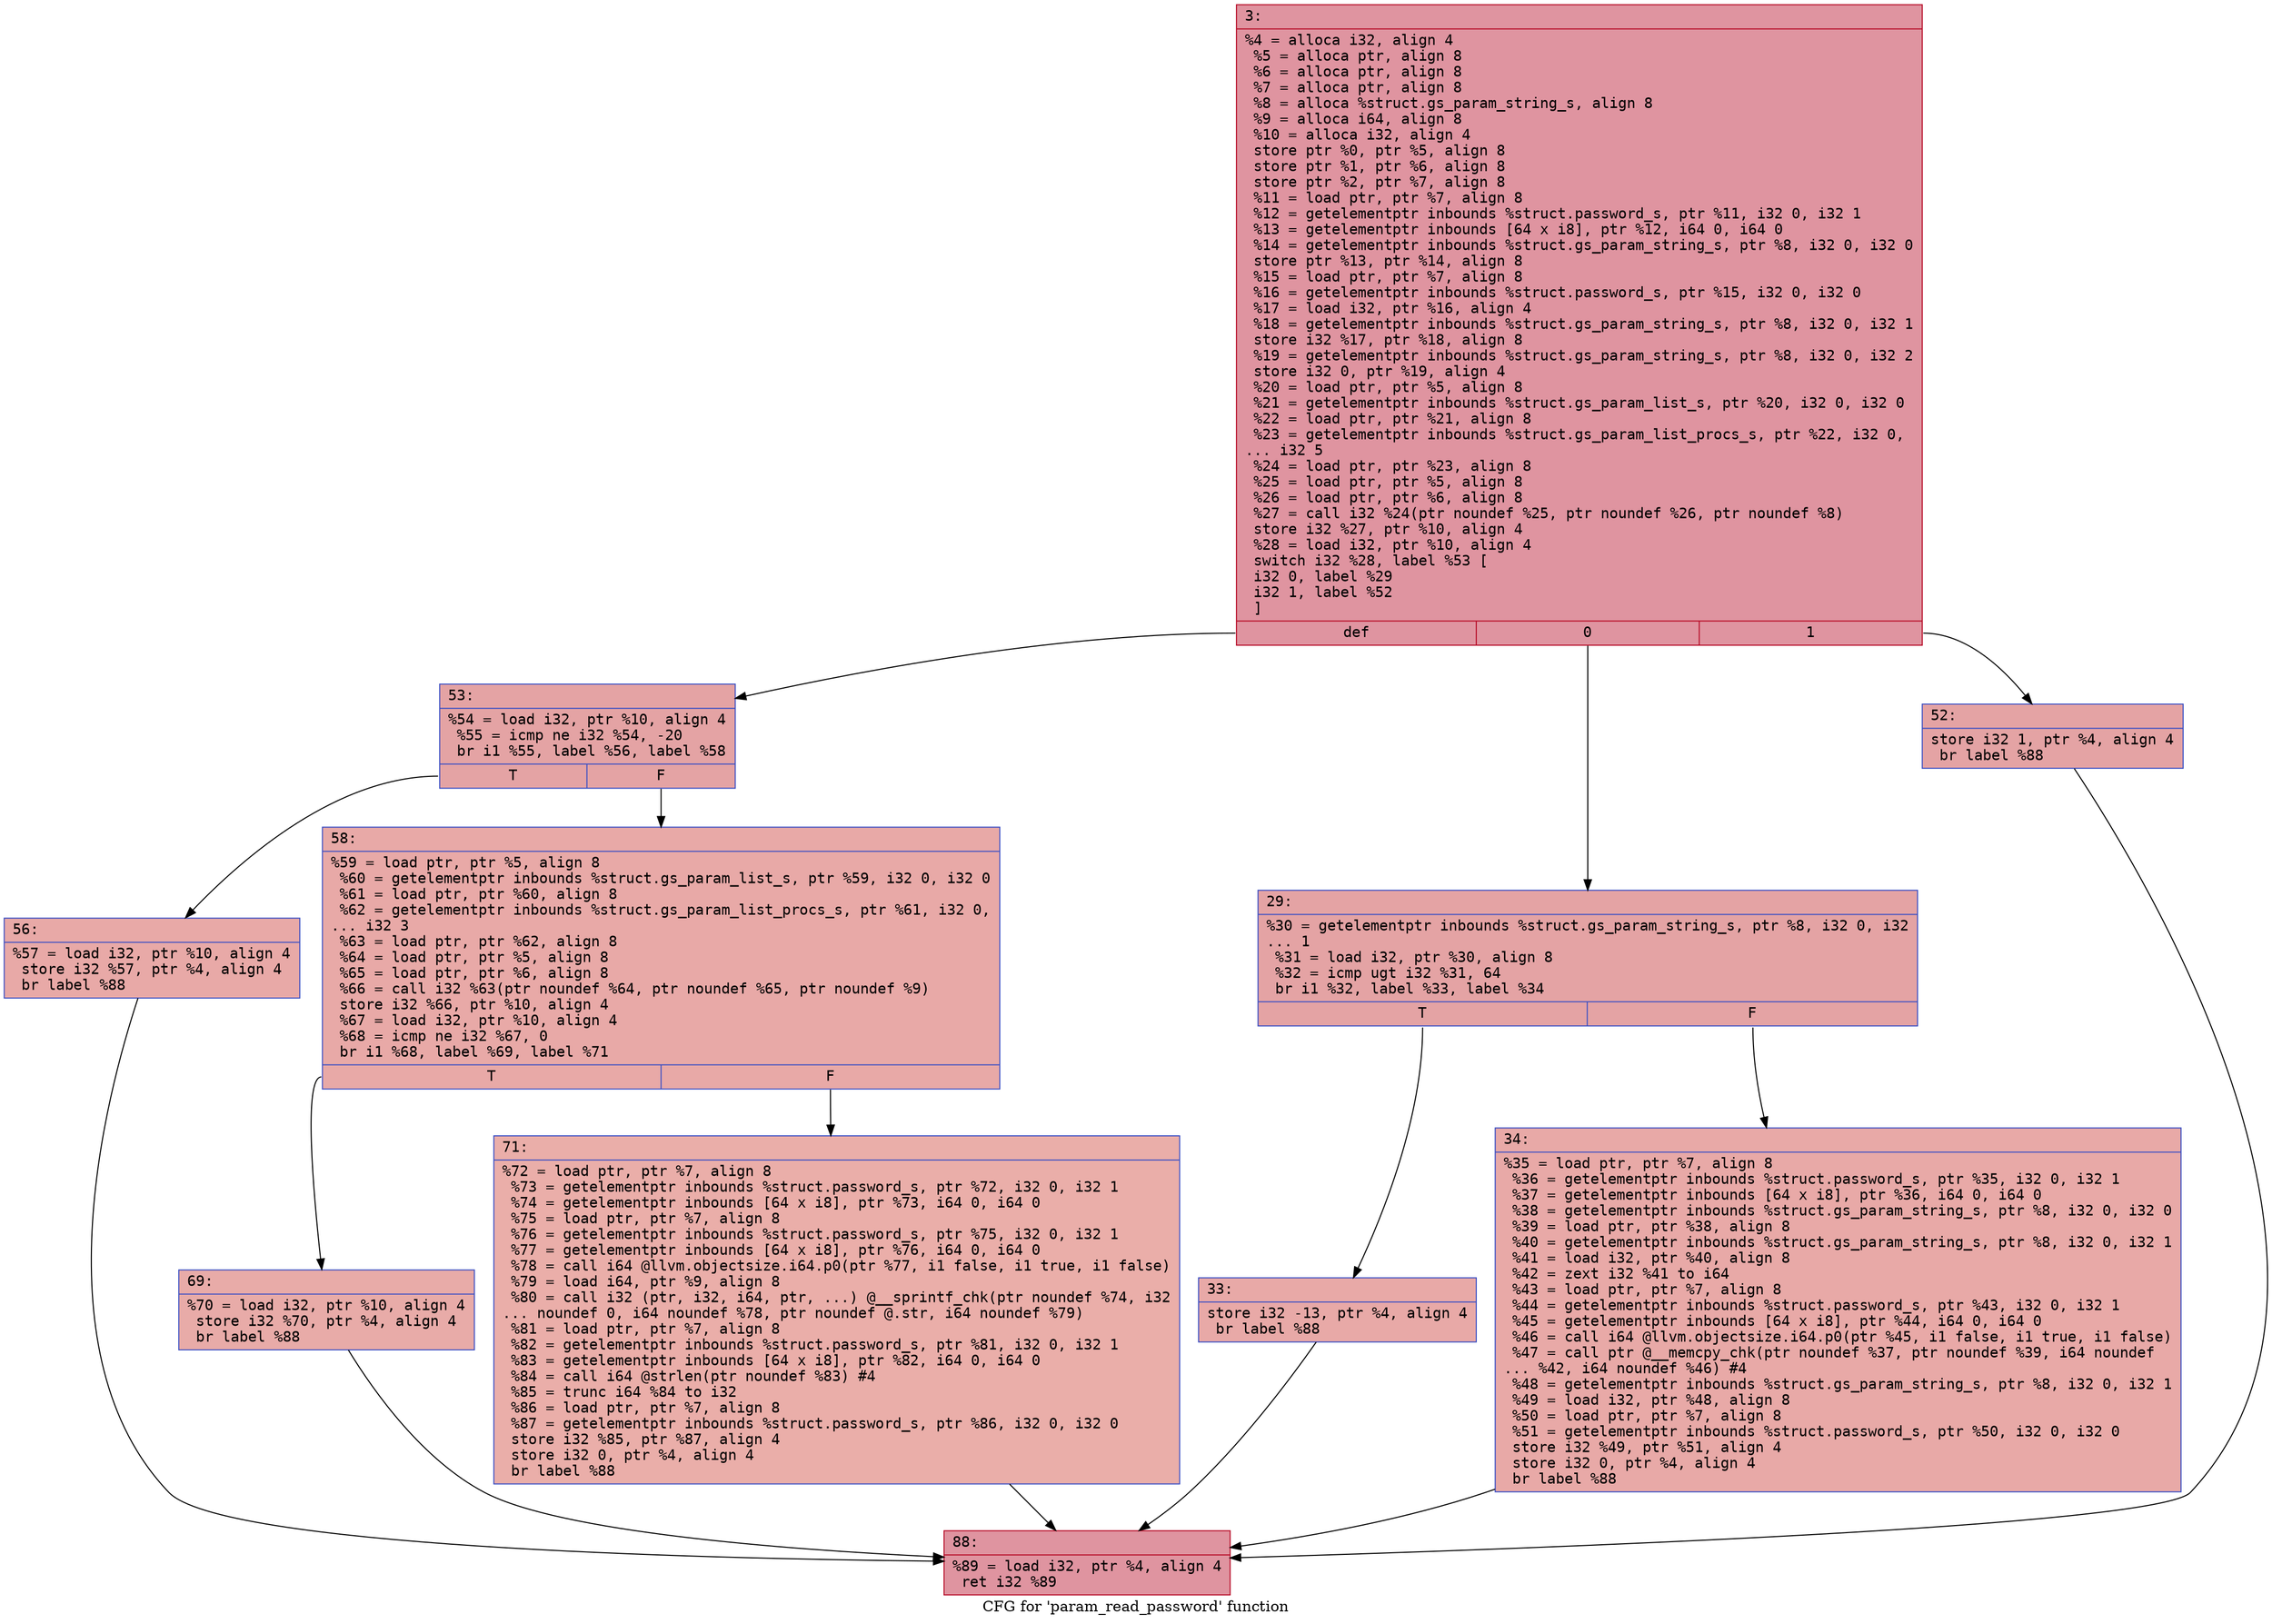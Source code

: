 digraph "CFG for 'param_read_password' function" {
	label="CFG for 'param_read_password' function";

	Node0x600001f55ef0 [shape=record,color="#b70d28ff", style=filled, fillcolor="#b70d2870" fontname="Courier",label="{3:\l|  %4 = alloca i32, align 4\l  %5 = alloca ptr, align 8\l  %6 = alloca ptr, align 8\l  %7 = alloca ptr, align 8\l  %8 = alloca %struct.gs_param_string_s, align 8\l  %9 = alloca i64, align 8\l  %10 = alloca i32, align 4\l  store ptr %0, ptr %5, align 8\l  store ptr %1, ptr %6, align 8\l  store ptr %2, ptr %7, align 8\l  %11 = load ptr, ptr %7, align 8\l  %12 = getelementptr inbounds %struct.password_s, ptr %11, i32 0, i32 1\l  %13 = getelementptr inbounds [64 x i8], ptr %12, i64 0, i64 0\l  %14 = getelementptr inbounds %struct.gs_param_string_s, ptr %8, i32 0, i32 0\l  store ptr %13, ptr %14, align 8\l  %15 = load ptr, ptr %7, align 8\l  %16 = getelementptr inbounds %struct.password_s, ptr %15, i32 0, i32 0\l  %17 = load i32, ptr %16, align 4\l  %18 = getelementptr inbounds %struct.gs_param_string_s, ptr %8, i32 0, i32 1\l  store i32 %17, ptr %18, align 8\l  %19 = getelementptr inbounds %struct.gs_param_string_s, ptr %8, i32 0, i32 2\l  store i32 0, ptr %19, align 4\l  %20 = load ptr, ptr %5, align 8\l  %21 = getelementptr inbounds %struct.gs_param_list_s, ptr %20, i32 0, i32 0\l  %22 = load ptr, ptr %21, align 8\l  %23 = getelementptr inbounds %struct.gs_param_list_procs_s, ptr %22, i32 0,\l... i32 5\l  %24 = load ptr, ptr %23, align 8\l  %25 = load ptr, ptr %5, align 8\l  %26 = load ptr, ptr %6, align 8\l  %27 = call i32 %24(ptr noundef %25, ptr noundef %26, ptr noundef %8)\l  store i32 %27, ptr %10, align 4\l  %28 = load i32, ptr %10, align 4\l  switch i32 %28, label %53 [\l    i32 0, label %29\l    i32 1, label %52\l  ]\l|{<s0>def|<s1>0|<s2>1}}"];
	Node0x600001f55ef0:s0 -> Node0x600001f56080[tooltip="3 -> 53\nProbability 33.33%" ];
	Node0x600001f55ef0:s1 -> Node0x600001f55f40[tooltip="3 -> 29\nProbability 33.33%" ];
	Node0x600001f55ef0:s2 -> Node0x600001f56030[tooltip="3 -> 52\nProbability 33.33%" ];
	Node0x600001f55f40 [shape=record,color="#3d50c3ff", style=filled, fillcolor="#c32e3170" fontname="Courier",label="{29:\l|  %30 = getelementptr inbounds %struct.gs_param_string_s, ptr %8, i32 0, i32\l... 1\l  %31 = load i32, ptr %30, align 8\l  %32 = icmp ugt i32 %31, 64\l  br i1 %32, label %33, label %34\l|{<s0>T|<s1>F}}"];
	Node0x600001f55f40:s0 -> Node0x600001f55f90[tooltip="29 -> 33\nProbability 50.00%" ];
	Node0x600001f55f40:s1 -> Node0x600001f55fe0[tooltip="29 -> 34\nProbability 50.00%" ];
	Node0x600001f55f90 [shape=record,color="#3d50c3ff", style=filled, fillcolor="#ca3b3770" fontname="Courier",label="{33:\l|  store i32 -13, ptr %4, align 4\l  br label %88\l}"];
	Node0x600001f55f90 -> Node0x600001f56210[tooltip="33 -> 88\nProbability 100.00%" ];
	Node0x600001f55fe0 [shape=record,color="#3d50c3ff", style=filled, fillcolor="#ca3b3770" fontname="Courier",label="{34:\l|  %35 = load ptr, ptr %7, align 8\l  %36 = getelementptr inbounds %struct.password_s, ptr %35, i32 0, i32 1\l  %37 = getelementptr inbounds [64 x i8], ptr %36, i64 0, i64 0\l  %38 = getelementptr inbounds %struct.gs_param_string_s, ptr %8, i32 0, i32 0\l  %39 = load ptr, ptr %38, align 8\l  %40 = getelementptr inbounds %struct.gs_param_string_s, ptr %8, i32 0, i32 1\l  %41 = load i32, ptr %40, align 8\l  %42 = zext i32 %41 to i64\l  %43 = load ptr, ptr %7, align 8\l  %44 = getelementptr inbounds %struct.password_s, ptr %43, i32 0, i32 1\l  %45 = getelementptr inbounds [64 x i8], ptr %44, i64 0, i64 0\l  %46 = call i64 @llvm.objectsize.i64.p0(ptr %45, i1 false, i1 true, i1 false)\l  %47 = call ptr @__memcpy_chk(ptr noundef %37, ptr noundef %39, i64 noundef\l... %42, i64 noundef %46) #4\l  %48 = getelementptr inbounds %struct.gs_param_string_s, ptr %8, i32 0, i32 1\l  %49 = load i32, ptr %48, align 8\l  %50 = load ptr, ptr %7, align 8\l  %51 = getelementptr inbounds %struct.password_s, ptr %50, i32 0, i32 0\l  store i32 %49, ptr %51, align 4\l  store i32 0, ptr %4, align 4\l  br label %88\l}"];
	Node0x600001f55fe0 -> Node0x600001f56210[tooltip="34 -> 88\nProbability 100.00%" ];
	Node0x600001f56030 [shape=record,color="#3d50c3ff", style=filled, fillcolor="#c32e3170" fontname="Courier",label="{52:\l|  store i32 1, ptr %4, align 4\l  br label %88\l}"];
	Node0x600001f56030 -> Node0x600001f56210[tooltip="52 -> 88\nProbability 100.00%" ];
	Node0x600001f56080 [shape=record,color="#3d50c3ff", style=filled, fillcolor="#c32e3170" fontname="Courier",label="{53:\l|  %54 = load i32, ptr %10, align 4\l  %55 = icmp ne i32 %54, -20\l  br i1 %55, label %56, label %58\l|{<s0>T|<s1>F}}"];
	Node0x600001f56080:s0 -> Node0x600001f560d0[tooltip="53 -> 56\nProbability 50.00%" ];
	Node0x600001f56080:s1 -> Node0x600001f56120[tooltip="53 -> 58\nProbability 50.00%" ];
	Node0x600001f560d0 [shape=record,color="#3d50c3ff", style=filled, fillcolor="#ca3b3770" fontname="Courier",label="{56:\l|  %57 = load i32, ptr %10, align 4\l  store i32 %57, ptr %4, align 4\l  br label %88\l}"];
	Node0x600001f560d0 -> Node0x600001f56210[tooltip="56 -> 88\nProbability 100.00%" ];
	Node0x600001f56120 [shape=record,color="#3d50c3ff", style=filled, fillcolor="#ca3b3770" fontname="Courier",label="{58:\l|  %59 = load ptr, ptr %5, align 8\l  %60 = getelementptr inbounds %struct.gs_param_list_s, ptr %59, i32 0, i32 0\l  %61 = load ptr, ptr %60, align 8\l  %62 = getelementptr inbounds %struct.gs_param_list_procs_s, ptr %61, i32 0,\l... i32 3\l  %63 = load ptr, ptr %62, align 8\l  %64 = load ptr, ptr %5, align 8\l  %65 = load ptr, ptr %6, align 8\l  %66 = call i32 %63(ptr noundef %64, ptr noundef %65, ptr noundef %9)\l  store i32 %66, ptr %10, align 4\l  %67 = load i32, ptr %10, align 4\l  %68 = icmp ne i32 %67, 0\l  br i1 %68, label %69, label %71\l|{<s0>T|<s1>F}}"];
	Node0x600001f56120:s0 -> Node0x600001f56170[tooltip="58 -> 69\nProbability 62.50%" ];
	Node0x600001f56120:s1 -> Node0x600001f561c0[tooltip="58 -> 71\nProbability 37.50%" ];
	Node0x600001f56170 [shape=record,color="#3d50c3ff", style=filled, fillcolor="#cc403a70" fontname="Courier",label="{69:\l|  %70 = load i32, ptr %10, align 4\l  store i32 %70, ptr %4, align 4\l  br label %88\l}"];
	Node0x600001f56170 -> Node0x600001f56210[tooltip="69 -> 88\nProbability 100.00%" ];
	Node0x600001f561c0 [shape=record,color="#3d50c3ff", style=filled, fillcolor="#d0473d70" fontname="Courier",label="{71:\l|  %72 = load ptr, ptr %7, align 8\l  %73 = getelementptr inbounds %struct.password_s, ptr %72, i32 0, i32 1\l  %74 = getelementptr inbounds [64 x i8], ptr %73, i64 0, i64 0\l  %75 = load ptr, ptr %7, align 8\l  %76 = getelementptr inbounds %struct.password_s, ptr %75, i32 0, i32 1\l  %77 = getelementptr inbounds [64 x i8], ptr %76, i64 0, i64 0\l  %78 = call i64 @llvm.objectsize.i64.p0(ptr %77, i1 false, i1 true, i1 false)\l  %79 = load i64, ptr %9, align 8\l  %80 = call i32 (ptr, i32, i64, ptr, ...) @__sprintf_chk(ptr noundef %74, i32\l... noundef 0, i64 noundef %78, ptr noundef @.str, i64 noundef %79)\l  %81 = load ptr, ptr %7, align 8\l  %82 = getelementptr inbounds %struct.password_s, ptr %81, i32 0, i32 1\l  %83 = getelementptr inbounds [64 x i8], ptr %82, i64 0, i64 0\l  %84 = call i64 @strlen(ptr noundef %83) #4\l  %85 = trunc i64 %84 to i32\l  %86 = load ptr, ptr %7, align 8\l  %87 = getelementptr inbounds %struct.password_s, ptr %86, i32 0, i32 0\l  store i32 %85, ptr %87, align 4\l  store i32 0, ptr %4, align 4\l  br label %88\l}"];
	Node0x600001f561c0 -> Node0x600001f56210[tooltip="71 -> 88\nProbability 100.00%" ];
	Node0x600001f56210 [shape=record,color="#b70d28ff", style=filled, fillcolor="#b70d2870" fontname="Courier",label="{88:\l|  %89 = load i32, ptr %4, align 4\l  ret i32 %89\l}"];
}
